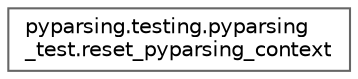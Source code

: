 digraph "Graphical Class Hierarchy"
{
 // LATEX_PDF_SIZE
  bgcolor="transparent";
  edge [fontname=Helvetica,fontsize=10,labelfontname=Helvetica,labelfontsize=10];
  node [fontname=Helvetica,fontsize=10,shape=box,height=0.2,width=0.4];
  rankdir="LR";
  Node0 [id="Node000000",label="pyparsing.testing.pyparsing\l_test.reset_pyparsing_context",height=0.2,width=0.4,color="grey40", fillcolor="white", style="filled",URL="$d0/d9b/classpyparsing_1_1testing_1_1pyparsing__test_1_1reset__pyparsing__context.html",tooltip=" "];
}
